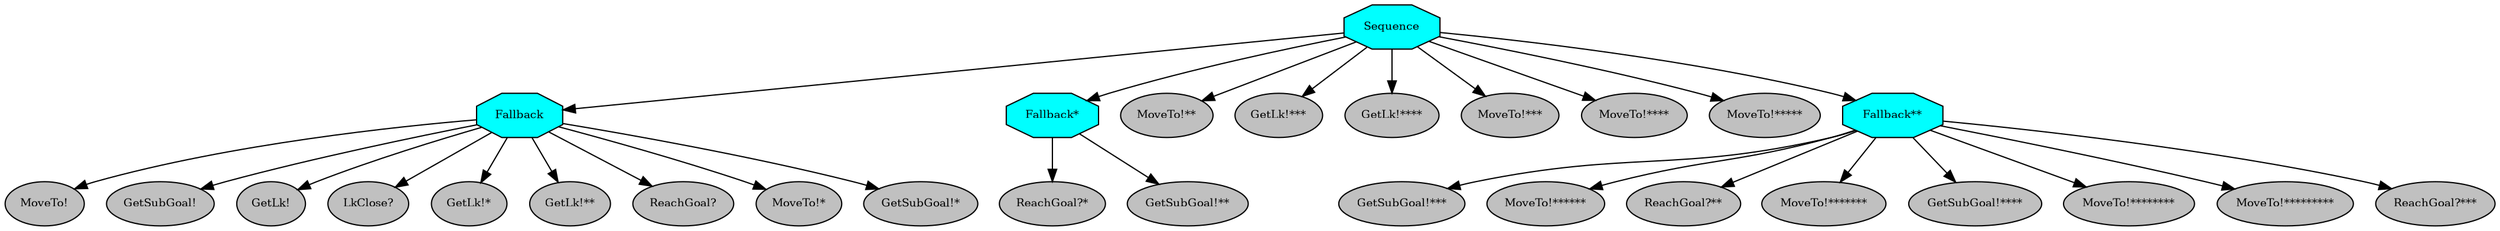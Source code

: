 digraph pastafarianism {
ordering=out;
graph [fontname="times-roman"];
node [fontname="times-roman"];
edge [fontname="times-roman"];
Sequence [fillcolor=cyan, fontcolor=black, fontsize=9, label=Sequence, shape=octagon, style=filled];
Fallback [fillcolor=cyan, fontcolor=black, fontsize=9, label=Fallback, shape=octagon, style=filled];
Sequence -> Fallback;
"MoveTo!" [fillcolor=gray, fontcolor=black, fontsize=9, label="MoveTo!", shape=ellipse, style=filled];
Fallback -> "MoveTo!";
"GetSubGoal!" [fillcolor=gray, fontcolor=black, fontsize=9, label="GetSubGoal!", shape=ellipse, style=filled];
Fallback -> "GetSubGoal!";
"GetLk!" [fillcolor=gray, fontcolor=black, fontsize=9, label="GetLk!", shape=ellipse, style=filled];
Fallback -> "GetLk!";
"LkClose?" [fillcolor=gray, fontcolor=black, fontsize=9, label="LkClose?", shape=ellipse, style=filled];
Fallback -> "LkClose?";
"GetLk!*" [fillcolor=gray, fontcolor=black, fontsize=9, label="GetLk!*", shape=ellipse, style=filled];
Fallback -> "GetLk!*";
"GetLk!**" [fillcolor=gray, fontcolor=black, fontsize=9, label="GetLk!**", shape=ellipse, style=filled];
Fallback -> "GetLk!**";
"ReachGoal?" [fillcolor=gray, fontcolor=black, fontsize=9, label="ReachGoal?", shape=ellipse, style=filled];
Fallback -> "ReachGoal?";
"MoveTo!*" [fillcolor=gray, fontcolor=black, fontsize=9, label="MoveTo!*", shape=ellipse, style=filled];
Fallback -> "MoveTo!*";
"GetSubGoal!*" [fillcolor=gray, fontcolor=black, fontsize=9, label="GetSubGoal!*", shape=ellipse, style=filled];
Fallback -> "GetSubGoal!*";
"Fallback*" [fillcolor=cyan, fontcolor=black, fontsize=9, label="Fallback*", shape=octagon, style=filled];
Sequence -> "Fallback*";
"ReachGoal?*" [fillcolor=gray, fontcolor=black, fontsize=9, label="ReachGoal?*", shape=ellipse, style=filled];
"Fallback*" -> "ReachGoal?*";
"GetSubGoal!**" [fillcolor=gray, fontcolor=black, fontsize=9, label="GetSubGoal!**", shape=ellipse, style=filled];
"Fallback*" -> "GetSubGoal!**";
"MoveTo!**" [fillcolor=gray, fontcolor=black, fontsize=9, label="MoveTo!**", shape=ellipse, style=filled];
Sequence -> "MoveTo!**";
"GetLk!***" [fillcolor=gray, fontcolor=black, fontsize=9, label="GetLk!***", shape=ellipse, style=filled];
Sequence -> "GetLk!***";
"GetLk!****" [fillcolor=gray, fontcolor=black, fontsize=9, label="GetLk!****", shape=ellipse, style=filled];
Sequence -> "GetLk!****";
"MoveTo!***" [fillcolor=gray, fontcolor=black, fontsize=9, label="MoveTo!***", shape=ellipse, style=filled];
Sequence -> "MoveTo!***";
"MoveTo!****" [fillcolor=gray, fontcolor=black, fontsize=9, label="MoveTo!****", shape=ellipse, style=filled];
Sequence -> "MoveTo!****";
"MoveTo!*****" [fillcolor=gray, fontcolor=black, fontsize=9, label="MoveTo!*****", shape=ellipse, style=filled];
Sequence -> "MoveTo!*****";
"Fallback**" [fillcolor=cyan, fontcolor=black, fontsize=9, label="Fallback**", shape=octagon, style=filled];
Sequence -> "Fallback**";
"GetSubGoal!***" [fillcolor=gray, fontcolor=black, fontsize=9, label="GetSubGoal!***", shape=ellipse, style=filled];
"Fallback**" -> "GetSubGoal!***";
"MoveTo!******" [fillcolor=gray, fontcolor=black, fontsize=9, label="MoveTo!******", shape=ellipse, style=filled];
"Fallback**" -> "MoveTo!******";
"ReachGoal?**" [fillcolor=gray, fontcolor=black, fontsize=9, label="ReachGoal?**", shape=ellipse, style=filled];
"Fallback**" -> "ReachGoal?**";
"MoveTo!*******" [fillcolor=gray, fontcolor=black, fontsize=9, label="MoveTo!*******", shape=ellipse, style=filled];
"Fallback**" -> "MoveTo!*******";
"GetSubGoal!****" [fillcolor=gray, fontcolor=black, fontsize=9, label="GetSubGoal!****", shape=ellipse, style=filled];
"Fallback**" -> "GetSubGoal!****";
"MoveTo!********" [fillcolor=gray, fontcolor=black, fontsize=9, label="MoveTo!********", shape=ellipse, style=filled];
"Fallback**" -> "MoveTo!********";
"MoveTo!*********" [fillcolor=gray, fontcolor=black, fontsize=9, label="MoveTo!*********", shape=ellipse, style=filled];
"Fallback**" -> "MoveTo!*********";
"ReachGoal?***" [fillcolor=gray, fontcolor=black, fontsize=9, label="ReachGoal?***", shape=ellipse, style=filled];
"Fallback**" -> "ReachGoal?***";
}
